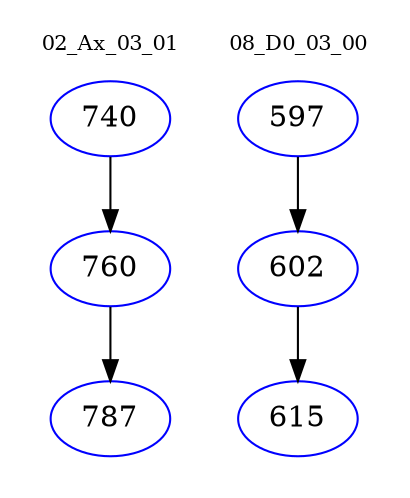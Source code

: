 digraph{
subgraph cluster_0 {
color = white
label = "02_Ax_03_01";
fontsize=10;
T0_740 [label="740", color="blue"]
T0_740 -> T0_760 [color="black"]
T0_760 [label="760", color="blue"]
T0_760 -> T0_787 [color="black"]
T0_787 [label="787", color="blue"]
}
subgraph cluster_1 {
color = white
label = "08_D0_03_00";
fontsize=10;
T1_597 [label="597", color="blue"]
T1_597 -> T1_602 [color="black"]
T1_602 [label="602", color="blue"]
T1_602 -> T1_615 [color="black"]
T1_615 [label="615", color="blue"]
}
}
